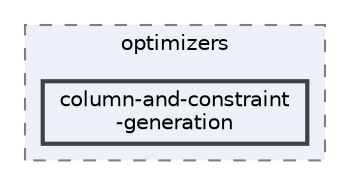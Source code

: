 digraph "/home/runner/work/idol/idol/lib/include/idol/robust/optimizers/column-and-constraint-generation"
{
 // LATEX_PDF_SIZE
  bgcolor="transparent";
  edge [fontname=Helvetica,fontsize=10,labelfontname=Helvetica,labelfontsize=10];
  node [fontname=Helvetica,fontsize=10,shape=box,height=0.2,width=0.4];
  compound=true
  subgraph clusterdir_0e478c37bce02c229957c915596b2ec0 {
    graph [ bgcolor="#edf0f7", pencolor="grey50", label="optimizers", fontname=Helvetica,fontsize=10 style="filled,dashed", URL="dir_0e478c37bce02c229957c915596b2ec0.html",tooltip=""]
  dir_57aae8c9aac0e31abfd6a5b90ee29d1f [label="column-and-constraint\l-generation", fillcolor="#edf0f7", color="grey25", style="filled,bold", URL="dir_57aae8c9aac0e31abfd6a5b90ee29d1f.html",tooltip=""];
  }
}
